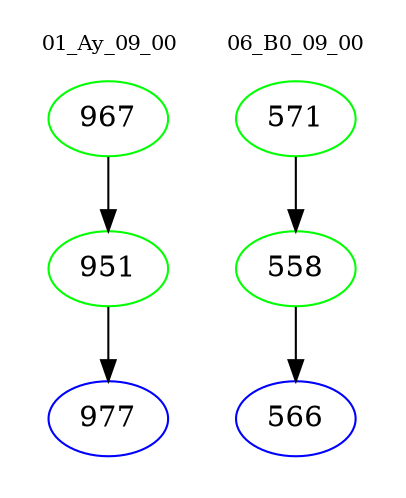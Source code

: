 digraph{
subgraph cluster_0 {
color = white
label = "01_Ay_09_00";
fontsize=10;
T0_967 [label="967", color="green"]
T0_967 -> T0_951 [color="black"]
T0_951 [label="951", color="green"]
T0_951 -> T0_977 [color="black"]
T0_977 [label="977", color="blue"]
}
subgraph cluster_1 {
color = white
label = "06_B0_09_00";
fontsize=10;
T1_571 [label="571", color="green"]
T1_571 -> T1_558 [color="black"]
T1_558 [label="558", color="green"]
T1_558 -> T1_566 [color="black"]
T1_566 [label="566", color="blue"]
}
}
